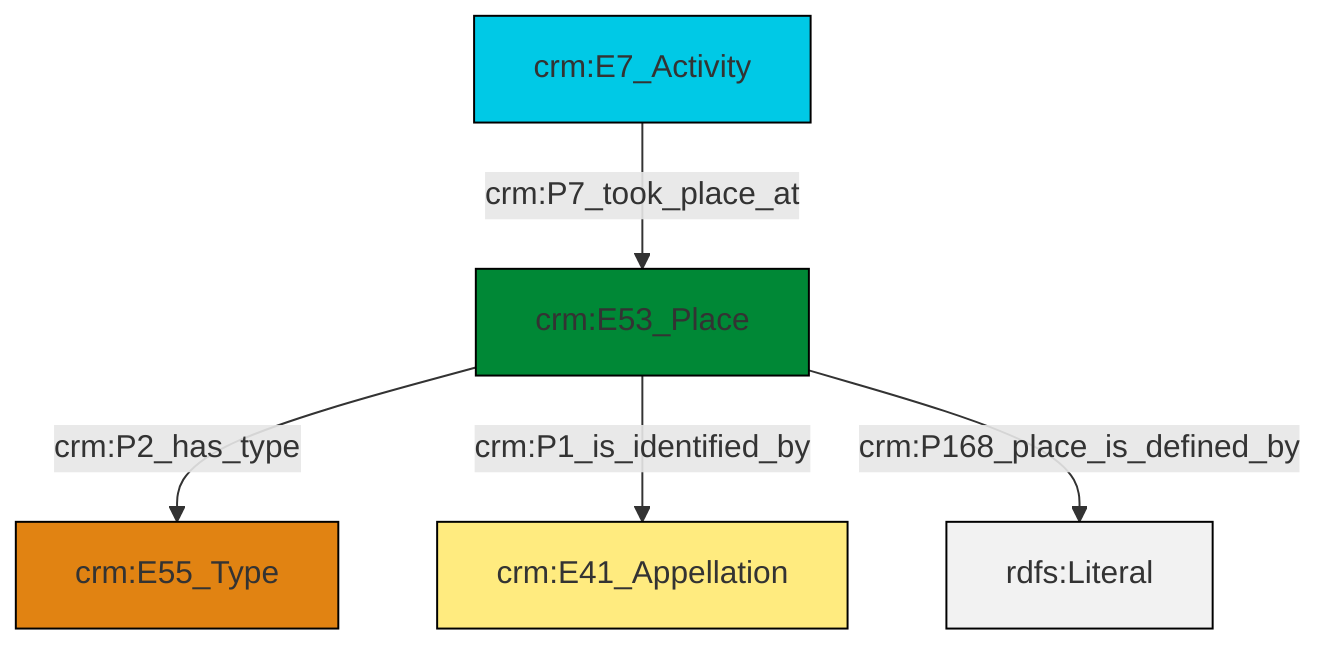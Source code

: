 graph TD
classDef Literal fill:#f2f2f2,stroke:#000000;
classDef CRM_Entity fill:#FFFFFF,stroke:#000000;
classDef Temporal_Entity fill:#00C9E6, stroke:#000000;
classDef Type fill:#E18312, stroke:#000000;
classDef Time-Span fill:#2C9C91, stroke:#000000;
classDef Appellation fill:#FFEB7F, stroke:#000000;
classDef Place fill:#008836, stroke:#000000;
classDef Persistent_Item fill:#B266B2, stroke:#000000;
classDef Conceptual_Object fill:#FFD700, stroke:#000000;
classDef Physical_Thing fill:#D2B48C, stroke:#000000;
classDef Actor fill:#f58aad, stroke:#000000;
classDef PC_Classes fill:#4ce600, stroke:#000000;
classDef Multi fill:#cccccc,stroke:#000000;

2["crm:E7_Activity"]:::Temporal_Entity -->|crm:P7_took_place_at| 3["crm:E53_Place"]:::Place
3["crm:E53_Place"]:::Place -->|crm:P2_has_type| 0["crm:E55_Type"]:::Type
3["crm:E53_Place"]:::Place -->|crm:P1_is_identified_by| 5["crm:E41_Appellation"]:::Appellation
3["crm:E53_Place"]:::Place -->|crm:P168_place_is_defined_by| 7[rdfs:Literal]:::Literal